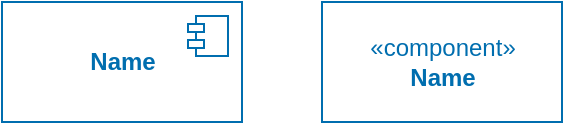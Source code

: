 <mxfile>
    <diagram id="ld-54vbx5rih1PHv7tF_" name="Page-1">
        <mxGraphModel dx="590" dy="561" grid="1" gridSize="10" guides="1" tooltips="1" connect="1" arrows="1" fold="1" page="1" pageScale="1" pageWidth="850" pageHeight="1100" math="0" shadow="0">
            <root>
                <mxCell id="0"/>
                <mxCell id="1" parent="0"/>
                <mxCell id="4" value="&lt;b&gt;Name&lt;/b&gt;" style="html=1;dropTarget=0;fillColor=none;fontColor=#006EAF;strokeColor=#006EAF;" vertex="1" parent="1">
                    <mxGeometry x="40" y="40" width="120" height="60" as="geometry"/>
                </mxCell>
                <mxCell id="5" value="" style="shape=module;jettyWidth=8;jettyHeight=4;fillColor=none;fontColor=#006EAF;strokeColor=#006EAF;" vertex="1" parent="4">
                    <mxGeometry x="1" width="20" height="20" relative="1" as="geometry">
                        <mxPoint x="-27" y="7" as="offset"/>
                    </mxGeometry>
                </mxCell>
                <mxCell id="8" value="«component»&lt;br&gt;&lt;b&gt;Name&lt;/b&gt;" style="html=1;dropTarget=0;fillColor=none;fontColor=#006EAF;strokeColor=#006EAF;" vertex="1" parent="1">
                    <mxGeometry x="200" y="40" width="120" height="60" as="geometry"/>
                </mxCell>
            </root>
        </mxGraphModel>
    </diagram>
</mxfile>